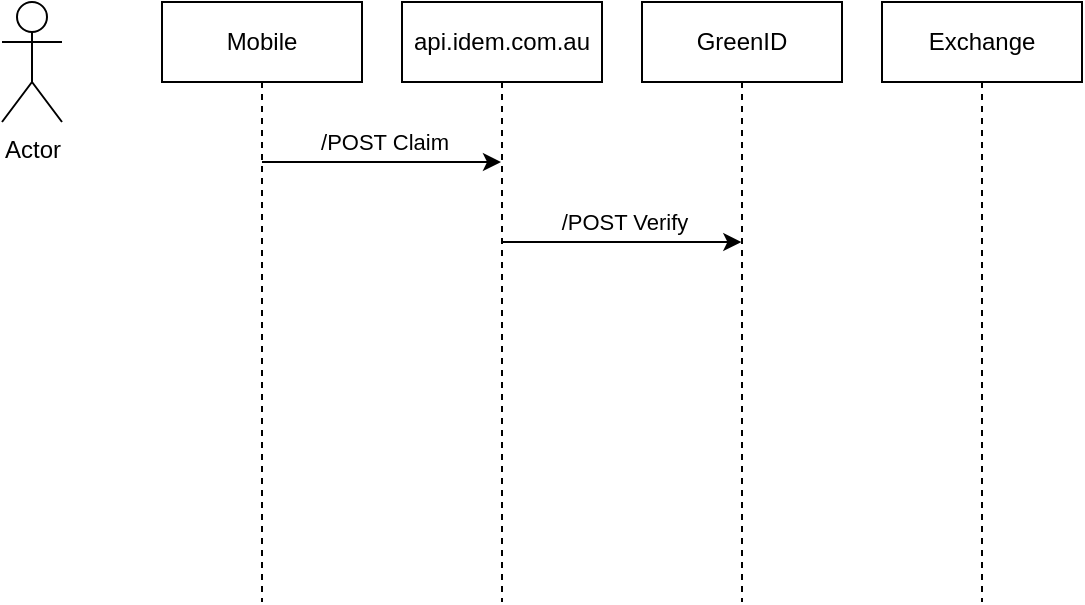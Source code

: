 <mxfile version="14.7.6" type="github">
  <diagram id="-sJl1vnFAzSeyiDIy48c" name="Page-1">
    <mxGraphModel dx="1145" dy="583" grid="1" gridSize="10" guides="1" tooltips="1" connect="1" arrows="1" fold="1" page="1" pageScale="1" pageWidth="850" pageHeight="1100" math="0" shadow="0">
      <root>
        <mxCell id="0" />
        <mxCell id="1" parent="0" />
        <mxCell id="oXIK4gXNMIEvVELnEEeO-1" value="Actor" style="shape=umlActor;verticalLabelPosition=bottom;verticalAlign=top;html=1;outlineConnect=0;" vertex="1" parent="1">
          <mxGeometry x="40" y="40" width="30" height="60" as="geometry" />
        </mxCell>
        <mxCell id="oXIK4gXNMIEvVELnEEeO-2" value="Mobile" style="shape=umlLifeline;perimeter=lifelinePerimeter;whiteSpace=wrap;html=1;container=1;collapsible=0;recursiveResize=0;outlineConnect=0;" vertex="1" parent="1">
          <mxGeometry x="120" y="40" width="100" height="300" as="geometry" />
        </mxCell>
        <mxCell id="u69Cct5F-gh2vJBkGJY7-1" value="api.idem.com.au" style="shape=umlLifeline;perimeter=lifelinePerimeter;whiteSpace=wrap;html=1;container=1;collapsible=0;recursiveResize=0;outlineConnect=0;" vertex="1" parent="1">
          <mxGeometry x="240" y="40" width="100" height="300" as="geometry" />
        </mxCell>
        <mxCell id="u69Cct5F-gh2vJBkGJY7-2" value="GreenID" style="shape=umlLifeline;perimeter=lifelinePerimeter;whiteSpace=wrap;html=1;container=1;collapsible=0;recursiveResize=0;outlineConnect=0;" vertex="1" parent="1">
          <mxGeometry x="360" y="40" width="100" height="300" as="geometry" />
        </mxCell>
        <mxCell id="u69Cct5F-gh2vJBkGJY7-3" value="Exchange" style="shape=umlLifeline;perimeter=lifelinePerimeter;whiteSpace=wrap;html=1;container=1;collapsible=0;recursiveResize=0;outlineConnect=0;" vertex="1" parent="1">
          <mxGeometry x="480" y="40" width="100" height="300" as="geometry" />
        </mxCell>
        <mxCell id="u69Cct5F-gh2vJBkGJY7-4" value="" style="endArrow=classic;html=1;" edge="1" parent="1" source="oXIK4gXNMIEvVELnEEeO-2" target="u69Cct5F-gh2vJBkGJY7-1">
          <mxGeometry width="50" height="50" relative="1" as="geometry">
            <mxPoint x="190" y="170" as="sourcePoint" />
            <mxPoint x="240" y="120" as="targetPoint" />
            <Array as="points">
              <mxPoint x="210" y="120" />
            </Array>
          </mxGeometry>
        </mxCell>
        <mxCell id="u69Cct5F-gh2vJBkGJY7-5" value="/POST Claim" style="edgeLabel;html=1;align=center;verticalAlign=middle;resizable=0;points=[];" connectable="0" vertex="1" parent="u69Cct5F-gh2vJBkGJY7-4">
          <mxGeometry x="-0.156" relative="1" as="geometry">
            <mxPoint x="10" y="-10" as="offset" />
          </mxGeometry>
        </mxCell>
        <mxCell id="u69Cct5F-gh2vJBkGJY7-6" value="" style="endArrow=classic;html=1;" edge="1" parent="1">
          <mxGeometry width="50" height="50" relative="1" as="geometry">
            <mxPoint x="290.003" y="160" as="sourcePoint" />
            <mxPoint x="409.67" y="160" as="targetPoint" />
            <Array as="points">
              <mxPoint x="330.17" y="160" />
            </Array>
          </mxGeometry>
        </mxCell>
        <mxCell id="u69Cct5F-gh2vJBkGJY7-7" value="/POST Verify" style="edgeLabel;html=1;align=center;verticalAlign=middle;resizable=0;points=[];" connectable="0" vertex="1" parent="u69Cct5F-gh2vJBkGJY7-6">
          <mxGeometry x="-0.156" relative="1" as="geometry">
            <mxPoint x="10" y="-10" as="offset" />
          </mxGeometry>
        </mxCell>
      </root>
    </mxGraphModel>
  </diagram>
</mxfile>
